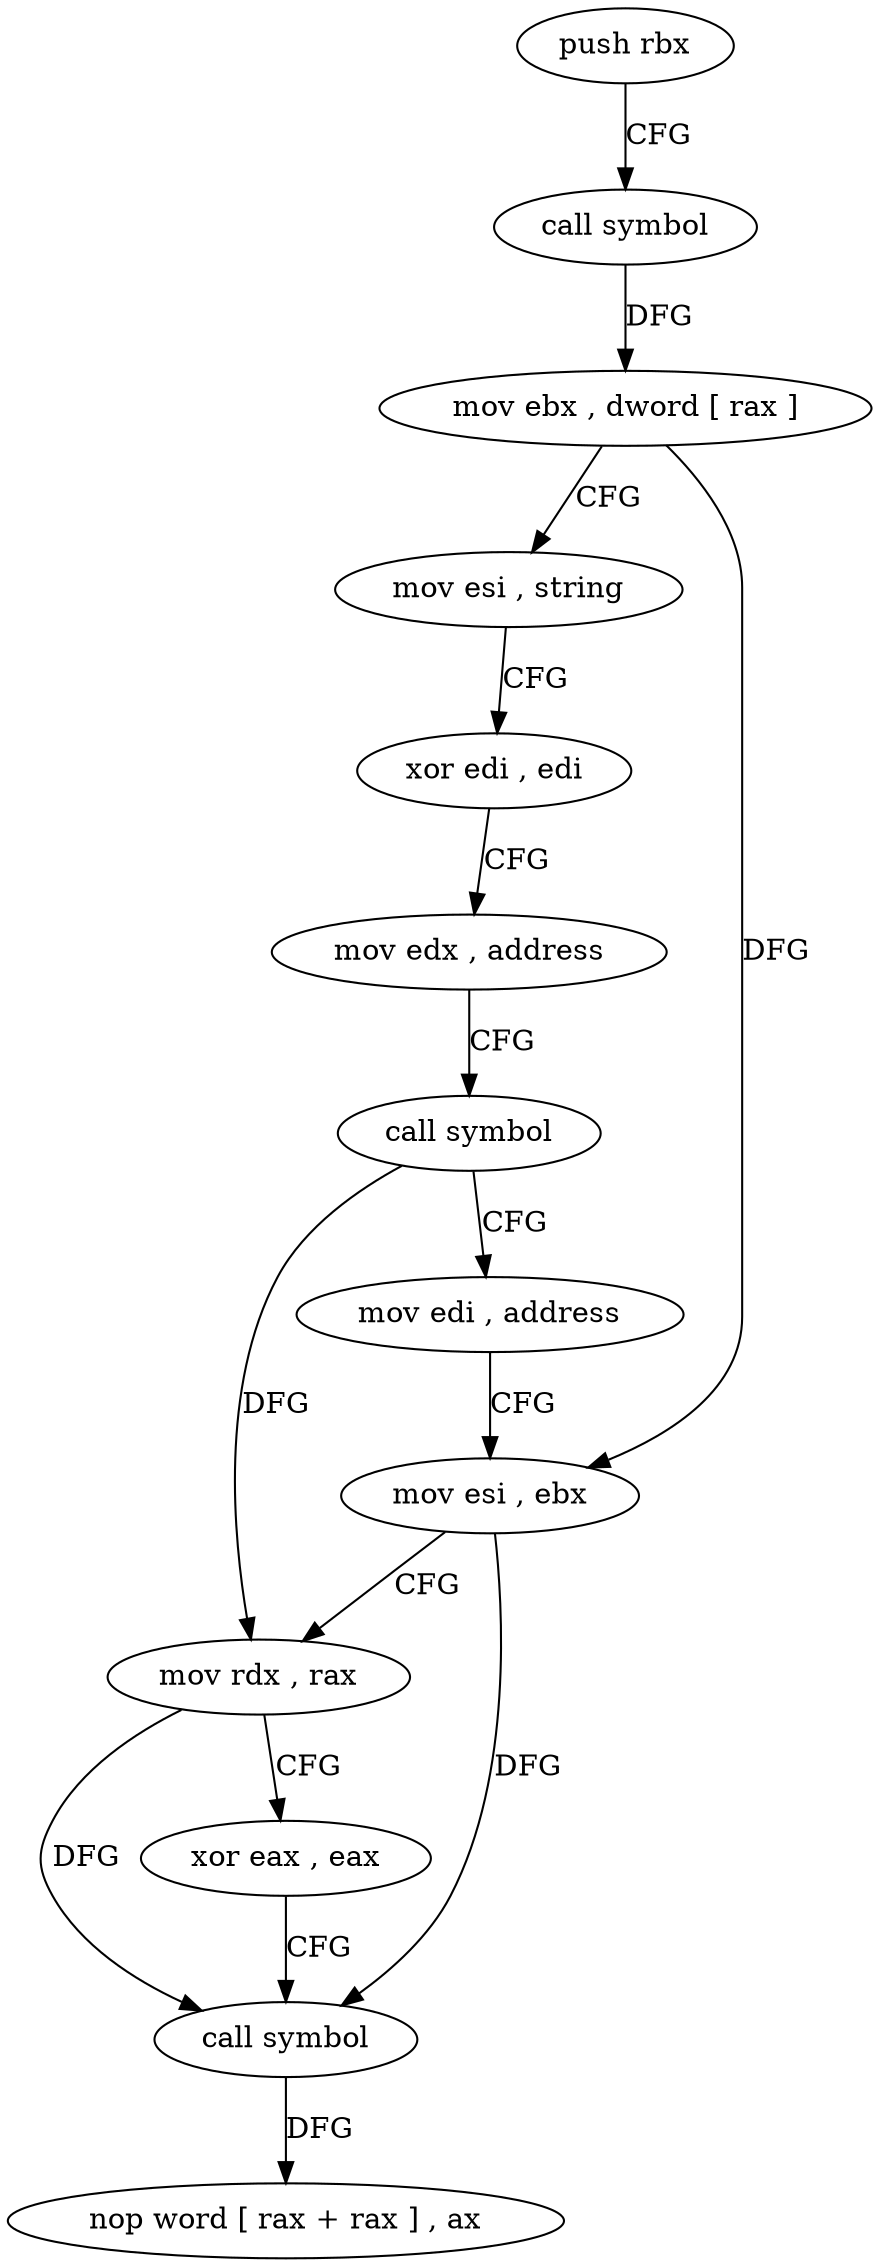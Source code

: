 digraph "func" {
"4200720" [label = "push rbx" ]
"4200721" [label = "call symbol" ]
"4200726" [label = "mov ebx , dword [ rax ]" ]
"4200728" [label = "mov esi , string" ]
"4200733" [label = "xor edi , edi" ]
"4200735" [label = "mov edx , address" ]
"4200740" [label = "call symbol" ]
"4200745" [label = "mov edi , address" ]
"4200750" [label = "mov esi , ebx" ]
"4200752" [label = "mov rdx , rax" ]
"4200755" [label = "xor eax , eax" ]
"4200757" [label = "call symbol" ]
"4200762" [label = "nop word [ rax + rax ] , ax" ]
"4200720" -> "4200721" [ label = "CFG" ]
"4200721" -> "4200726" [ label = "DFG" ]
"4200726" -> "4200728" [ label = "CFG" ]
"4200726" -> "4200750" [ label = "DFG" ]
"4200728" -> "4200733" [ label = "CFG" ]
"4200733" -> "4200735" [ label = "CFG" ]
"4200735" -> "4200740" [ label = "CFG" ]
"4200740" -> "4200745" [ label = "CFG" ]
"4200740" -> "4200752" [ label = "DFG" ]
"4200745" -> "4200750" [ label = "CFG" ]
"4200750" -> "4200752" [ label = "CFG" ]
"4200750" -> "4200757" [ label = "DFG" ]
"4200752" -> "4200755" [ label = "CFG" ]
"4200752" -> "4200757" [ label = "DFG" ]
"4200755" -> "4200757" [ label = "CFG" ]
"4200757" -> "4200762" [ label = "DFG" ]
}

